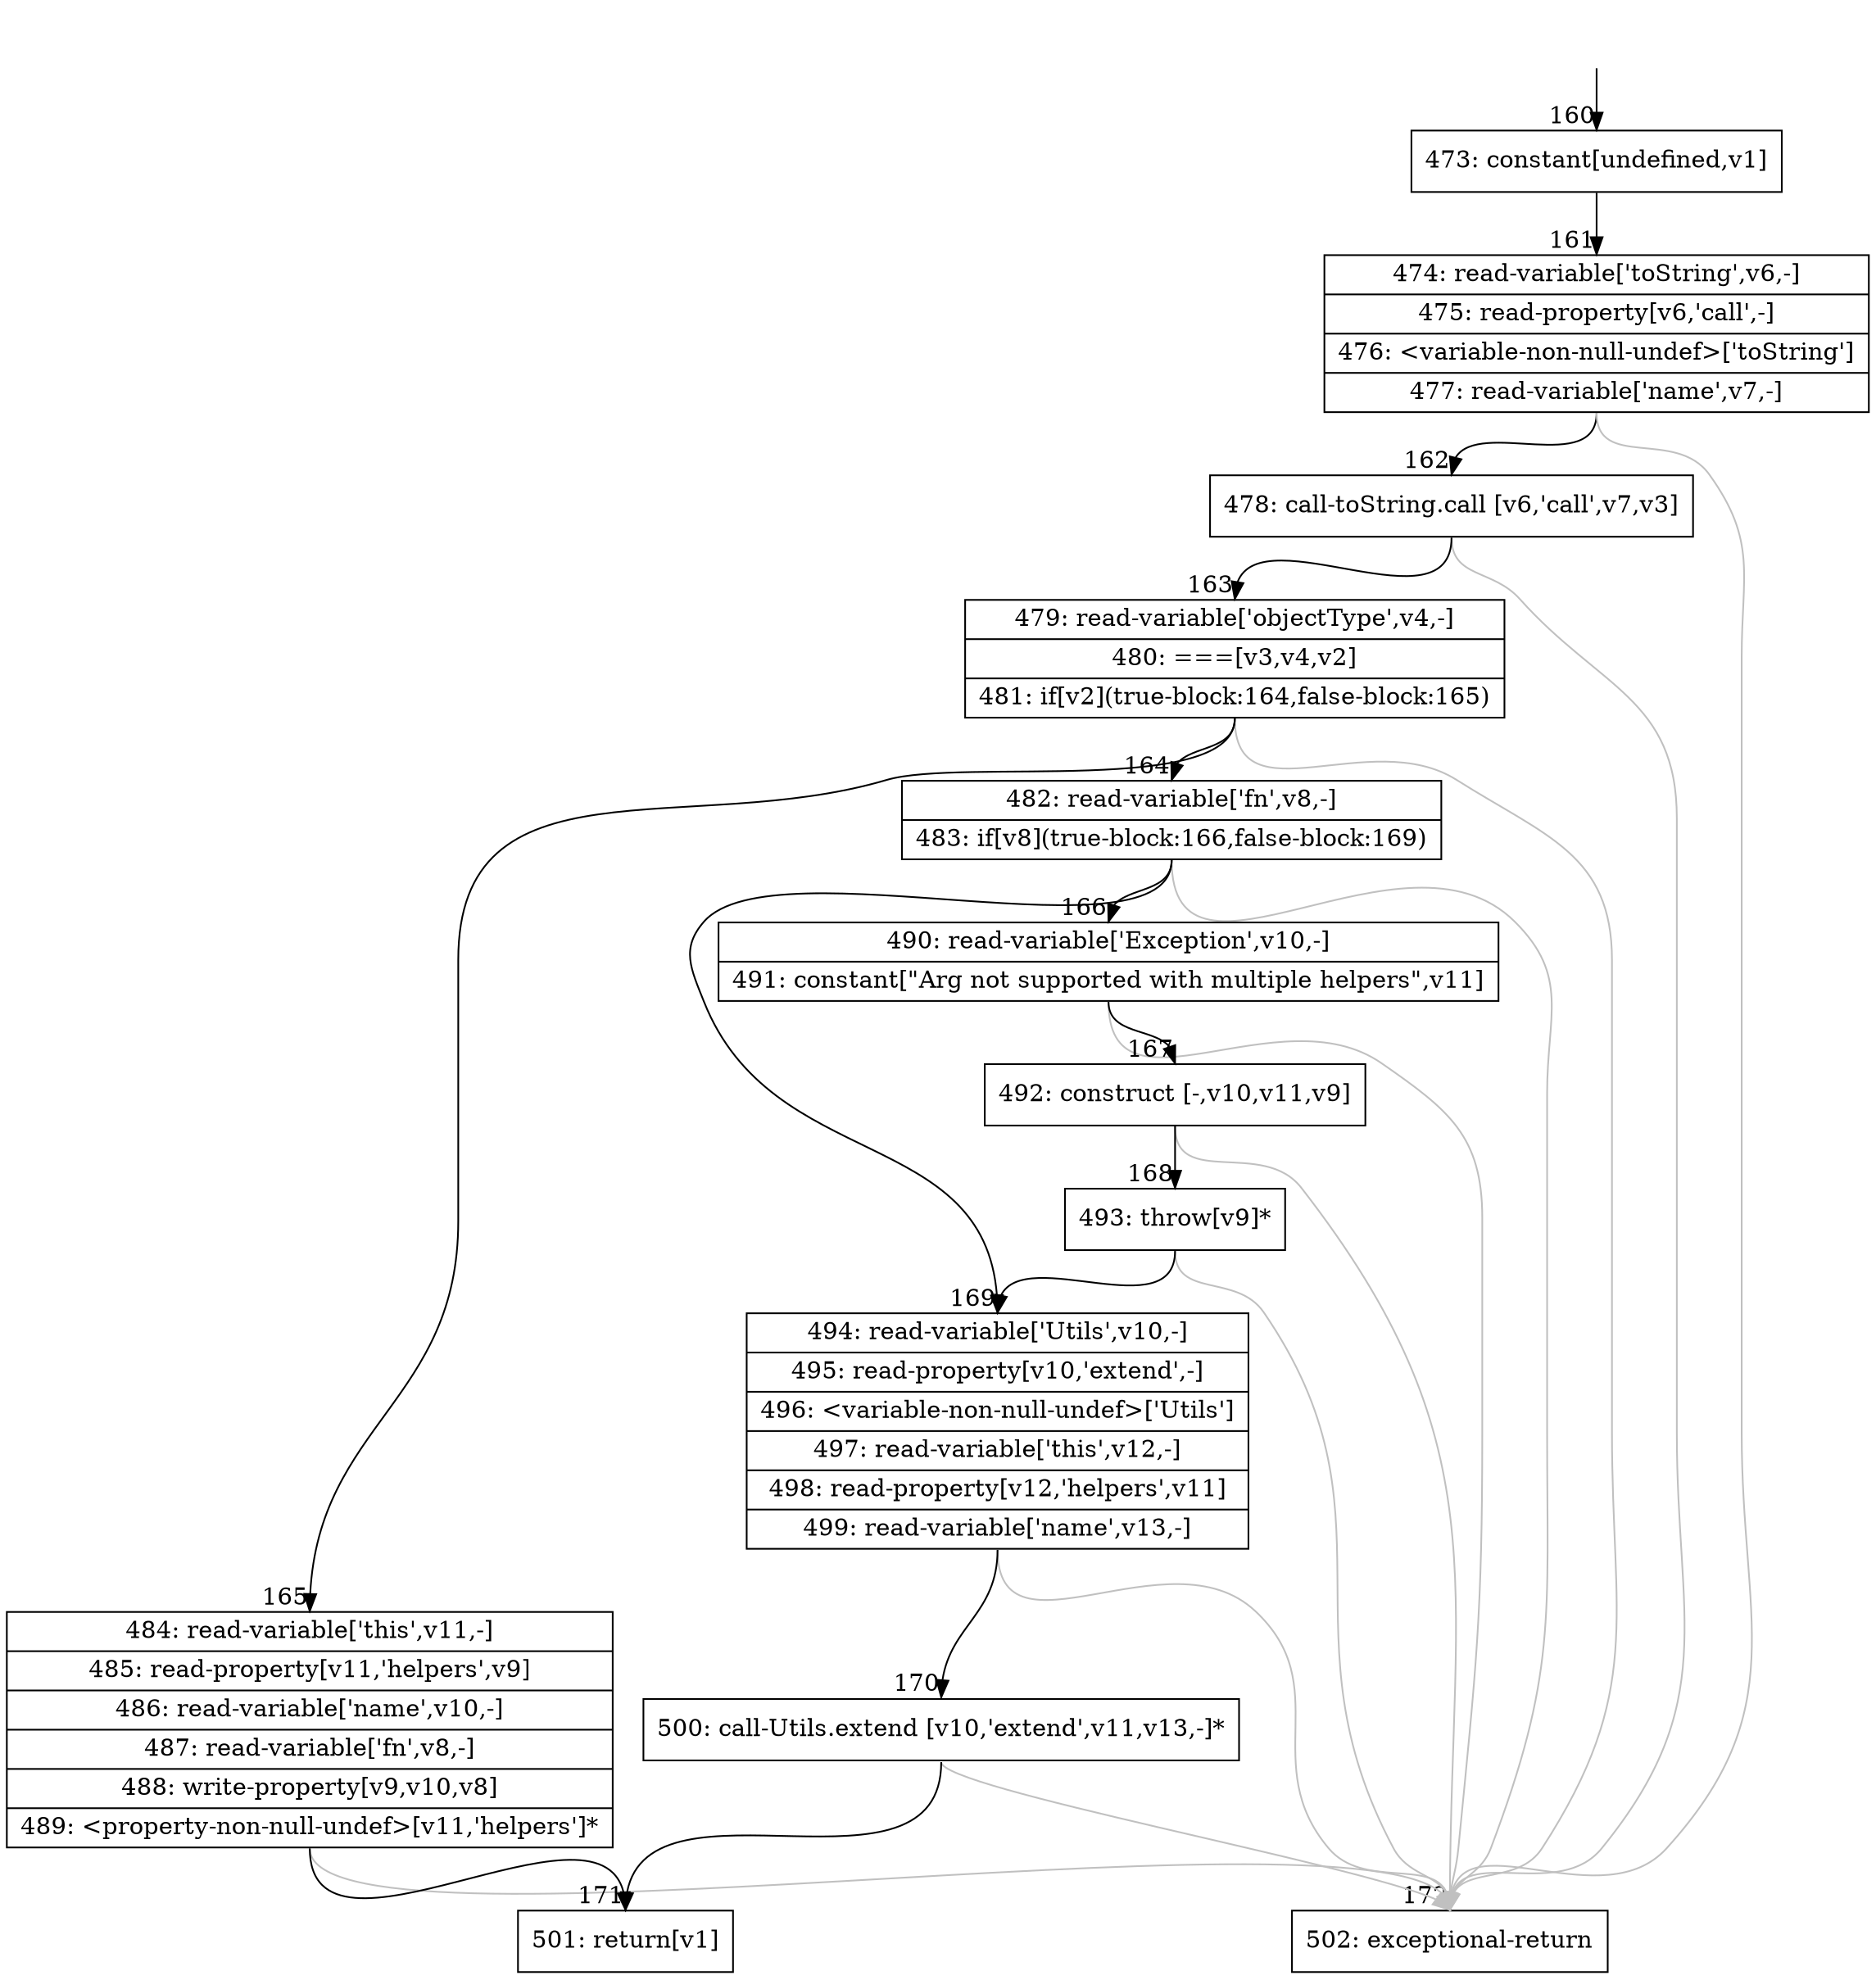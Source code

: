 digraph {
rankdir="TD"
BB_entry18[shape=none,label=""];
BB_entry18 -> BB160 [tailport=s, headport=n, headlabel="    160"]
BB160 [shape=record label="{473: constant[undefined,v1]}" ] 
BB160 -> BB161 [tailport=s, headport=n, headlabel="      161"]
BB161 [shape=record label="{474: read-variable['toString',v6,-]|475: read-property[v6,'call',-]|476: \<variable-non-null-undef\>['toString']|477: read-variable['name',v7,-]}" ] 
BB161 -> BB162 [tailport=s, headport=n, headlabel="      162"]
BB161 -> BB172 [tailport=s, headport=n, color=gray, headlabel="      172"]
BB162 [shape=record label="{478: call-toString.call [v6,'call',v7,v3]}" ] 
BB162 -> BB163 [tailport=s, headport=n, headlabel="      163"]
BB162 -> BB172 [tailport=s, headport=n, color=gray]
BB163 [shape=record label="{479: read-variable['objectType',v4,-]|480: ===[v3,v4,v2]|481: if[v2](true-block:164,false-block:165)}" ] 
BB163 -> BB164 [tailport=s, headport=n, headlabel="      164"]
BB163 -> BB165 [tailport=s, headport=n, headlabel="      165"]
BB163 -> BB172 [tailport=s, headport=n, color=gray]
BB164 [shape=record label="{482: read-variable['fn',v8,-]|483: if[v8](true-block:166,false-block:169)}" ] 
BB164 -> BB166 [tailport=s, headport=n, headlabel="      166"]
BB164 -> BB169 [tailport=s, headport=n, headlabel="      169"]
BB164 -> BB172 [tailport=s, headport=n, color=gray]
BB165 [shape=record label="{484: read-variable['this',v11,-]|485: read-property[v11,'helpers',v9]|486: read-variable['name',v10,-]|487: read-variable['fn',v8,-]|488: write-property[v9,v10,v8]|489: \<property-non-null-undef\>[v11,'helpers']*}" ] 
BB165 -> BB171 [tailport=s, headport=n, headlabel="      171"]
BB165 -> BB172 [tailport=s, headport=n, color=gray]
BB166 [shape=record label="{490: read-variable['Exception',v10,-]|491: constant[\"Arg not supported with multiple helpers\",v11]}" ] 
BB166 -> BB167 [tailport=s, headport=n, headlabel="      167"]
BB166 -> BB172 [tailport=s, headport=n, color=gray]
BB167 [shape=record label="{492: construct [-,v10,v11,v9]}" ] 
BB167 -> BB168 [tailport=s, headport=n, headlabel="      168"]
BB167 -> BB172 [tailport=s, headport=n, color=gray]
BB168 [shape=record label="{493: throw[v9]*}" ] 
BB168 -> BB169 [tailport=s, headport=n]
BB168 -> BB172 [tailport=s, headport=n, color=gray]
BB169 [shape=record label="{494: read-variable['Utils',v10,-]|495: read-property[v10,'extend',-]|496: \<variable-non-null-undef\>['Utils']|497: read-variable['this',v12,-]|498: read-property[v12,'helpers',v11]|499: read-variable['name',v13,-]}" ] 
BB169 -> BB170 [tailport=s, headport=n, headlabel="      170"]
BB169 -> BB172 [tailport=s, headport=n, color=gray]
BB170 [shape=record label="{500: call-Utils.extend [v10,'extend',v11,v13,-]*}" ] 
BB170 -> BB171 [tailport=s, headport=n]
BB170 -> BB172 [tailport=s, headport=n, color=gray]
BB171 [shape=record label="{501: return[v1]}" ] 
BB172 [shape=record label="{502: exceptional-return}" ] 
//#$~ 223
}
